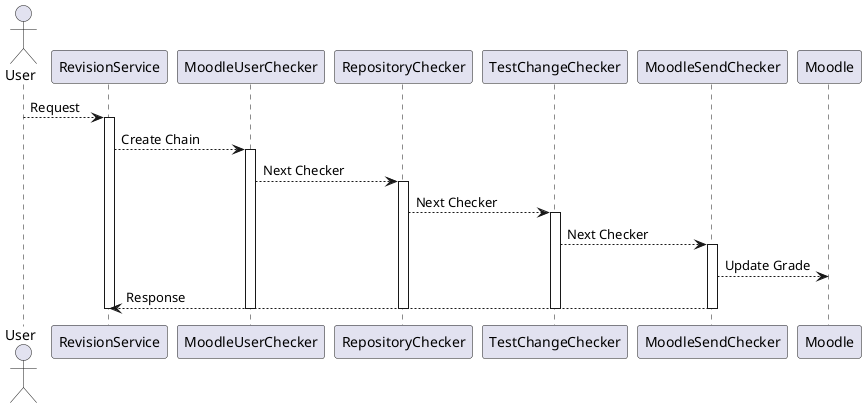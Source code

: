@startuml

actor User
User --> RevisionService : Request
activate RevisionService
RevisionService --> MoodleUserChecker : Create Chain
activate MoodleUserChecker
MoodleUserChecker --> RepositoryChecker : Next Checker
activate RepositoryChecker
RepositoryChecker --> TestChangeChecker : Next Checker
activate TestChangeChecker
TestChangeChecker --> MoodleSendChecker : Next Checker
activate MoodleSendChecker
MoodleSendChecker --> Moodle : Update Grade
MoodleSendChecker --> RevisionService : Response
deactivate 
deactivate 
deactivate
deactivate
deactivate
@enduml
